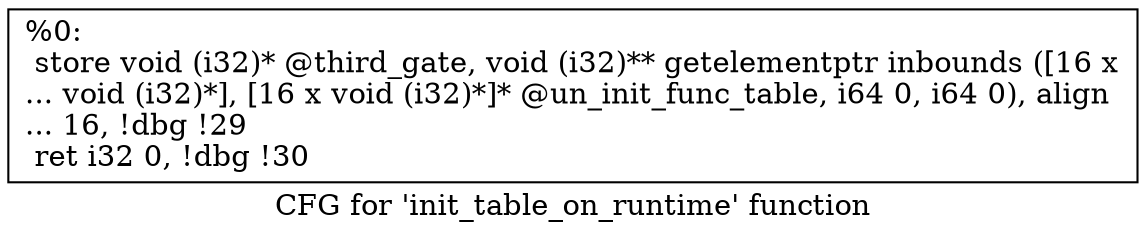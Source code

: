 digraph "CFG for 'init_table_on_runtime' function" {
	label="CFG for 'init_table_on_runtime' function";

	Node0x1d04200 [shape=record,label="{%0:\l  store void (i32)* @third_gate, void (i32)** getelementptr inbounds ([16 x\l... void (i32)*], [16 x void (i32)*]* @un_init_func_table, i64 0, i64 0), align\l... 16, !dbg !29\l  ret i32 0, !dbg !30\l}"];
}
